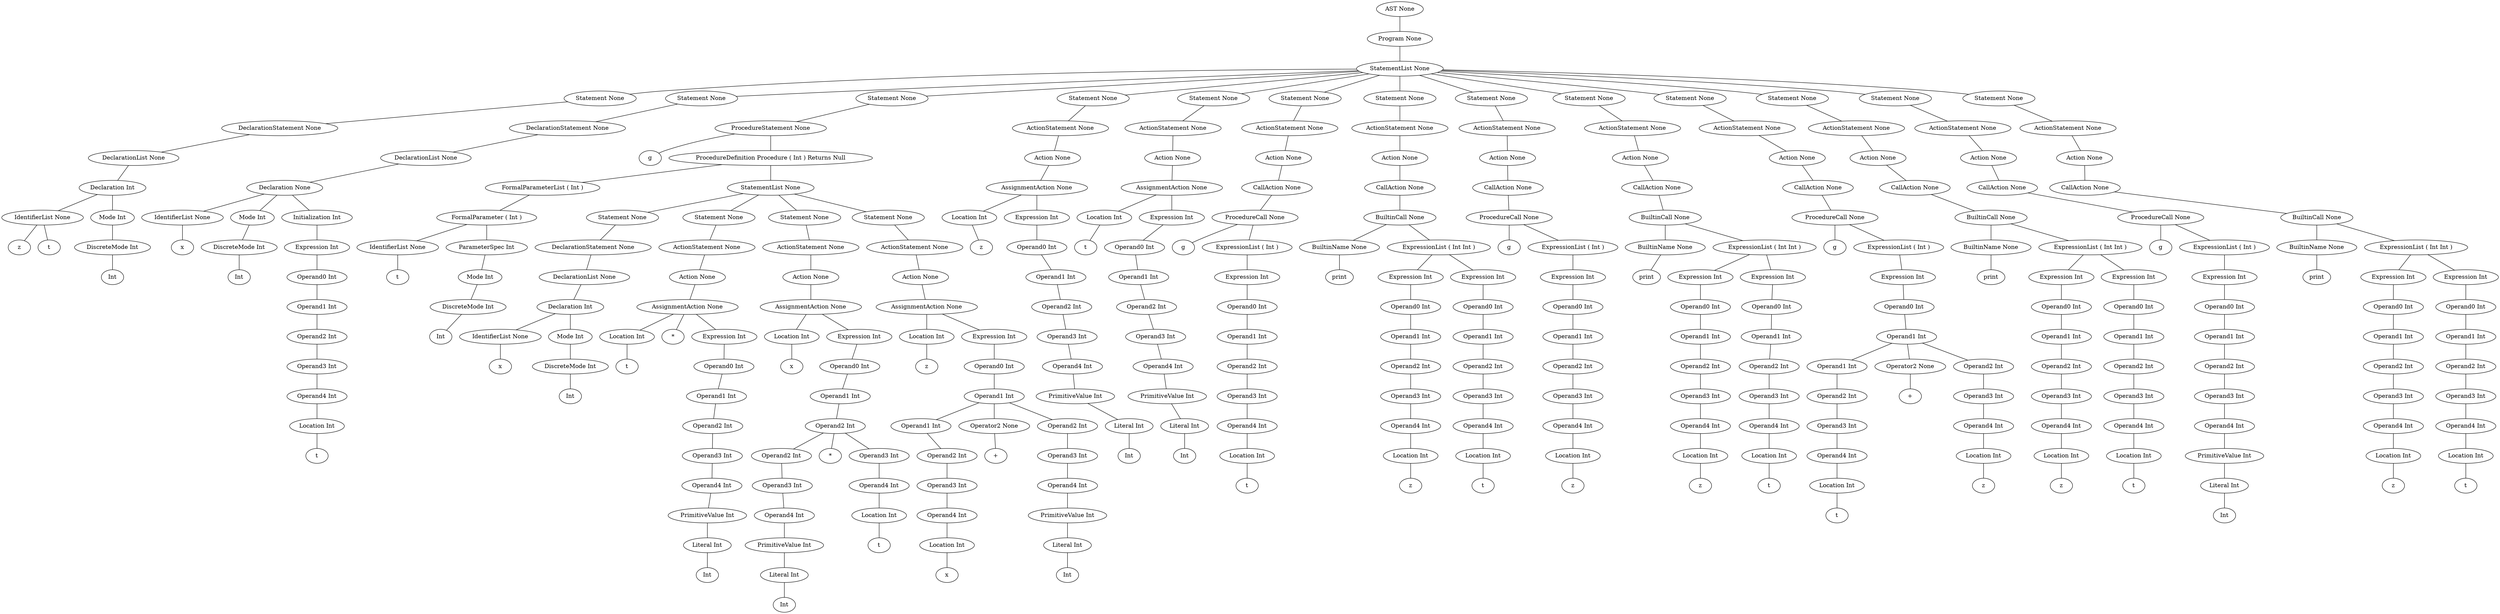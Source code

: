 graph G {
50688520 [label="AST None"];
50688632 [label="AST None"];
50688520 -- 50688632;
50688632 [label="Program None"];
50689528 [label="Program None"];
50688632 -- 50689528;
50689528 [label="StatementList None"];
46095832 [label="StatementList None"];
50689528 -- 46095832;
46095832 [label="Statement None"];
46096056 [label="Statement None"];
46095832 -- 46096056;
46096056 [label="DeclarationStatement None"];
46095608 [label="DeclarationStatement None"];
46096056 -- 46095608;
46095608 [label="DeclarationList None"];
50596944 [label="DeclarationList None"];
46095608 -- 50596944;
50596944 [label="Declaration Int"];
50596832 [label="Declaration Int"];
50596944 -- 50596832;
50596832 [label="IdentifierList None"];
9893117184844301681 [label=z];
50596832 -- 9893117184844301681;
11837586804638726602 [label=t];
50596832 -- 11837586804638726602;
46096112 [label="Declaration Int"];
50596944 -- 46096112;
46096112 [label="Mode Int"];
46095944 [label="Mode Int"];
46096112 -- 46095944;
46095944 [label="DiscreteMode Int"];
13328845893763445921 [label=Int];
46095944 -- 13328845893763445921;
50597168 [label="StatementList None"];
50689528 -- 50597168;
50597168 [label="Statement None"];
50626856 [label="Statement None"];
50597168 -- 50626856;
50626856 [label="DeclarationStatement None"];
50597224 [label="DeclarationStatement None"];
50626856 -- 50597224;
50597224 [label="DeclarationList None"];
50597448 [label="DeclarationList None"];
50597224 -- 50597448;
50597448 [label="Declaration None"];
50597056 [label="Declaration None"];
50597448 -- 50597056;
50597056 [label="IdentifierList None"];
11325224716097570980 [label=x];
50597056 -- 11325224716097570980;
50597280 [label="Declaration None"];
50597448 -- 50597280;
50597280 [label="Mode Int"];
50596888 [label="Mode Int"];
50597280 -- 50596888;
50596888 [label="DiscreteMode Int"];
13175013701533009218 [label=Int];
50596888 -- 13175013701533009218;
50626688 [label="Declaration None"];
50597448 -- 50626688;
50626688 [label="Initialization Int"];
50626632 [label="Initialization Int"];
50626688 -- 50626632;
50626632 [label="Expression Int"];
50597840 [label="Expression Int"];
50626632 -- 50597840;
50597840 [label="Operand0 Int"];
50597784 [label="Operand0 Int"];
50597840 -- 50597784;
50597784 [label="Operand1 Int"];
50597728 [label="Operand1 Int"];
50597784 -- 50597728;
50597728 [label="Operand2 Int"];
50597560 [label="Operand2 Int"];
50597728 -- 50597560;
50597560 [label="Operand3 Int"];
50597616 [label="Operand3 Int"];
50597560 -- 50597616;
50597616 [label="Operand4 Int"];
50597336 [label="Operand4 Int"];
50597616 -- 50597336;
50597336 [label="Location Int"];
12576437268598493659 [label=t];
50597336 -- 12576437268598493659;
50626912 [label="StatementList None"];
50689528 -- 50626912;
50626912 [label="Statement None"];
50629600 [label="Statement None"];
50626912 -- 50629600;
50629600 [label="ProcedureStatement None"];
9423913796656455116 [label=g];
50629600 -- 9423913796656455116;
50629096 [label="ProcedureStatement None"];
50629600 -- 50629096;
50629096 [label="ProcedureDefinition Procedure ( Int ) Returns Null"];
46095776 [label="ProcedureDefinition Procedure ( Int ) Returns Null"];
50629096 -- 46095776;
46095776 [label="FormalParameterList ( Int )"];
50627248 [label="FormalParameterList ( Int )"];
46095776 -- 50627248;
50627248 [label="FormalParameter ( Int )"];
46095552 [label="FormalParameter ( Int )"];
50627248 -- 46095552;
46095552 [label="IdentifierList None"];
9354375762492093493 [label=t];
46095552 -- 9354375762492093493;
50627136 [label="FormalParameter ( Int )"];
50627248 -- 50627136;
50627136 [label="ParameterSpec Int"];
50627192 [label="ParameterSpec Int"];
50627136 -- 50627192;
50627192 [label="Mode Int"];
50597672 [label="Mode Int"];
50627192 -- 50597672;
50597672 [label="DiscreteMode Int"];
9956334081941286023 [label=Int];
50597672 -- 9956334081941286023;
50630104 [label="ProcedureDefinition Procedure ( Int ) Returns Null"];
50629096 -- 50630104;
50630104 [label="StatementList None"];
50627640 [label="StatementList None"];
50630104 -- 50627640;
50627640 [label="Statement None"];
50628032 [label="Statement None"];
50627640 -- 50628032;
50628032 [label="DeclarationStatement None"];
50627416 [label="DeclarationStatement None"];
50628032 -- 50627416;
50627416 [label="DeclarationList None"];
50627808 [label="DeclarationList None"];
50627416 -- 50627808;
50627808 [label="Declaration Int"];
50627696 [label="Declaration Int"];
50627808 -- 50627696;
50627696 [label="IdentifierList None"];
11371210692787646673 [label=x];
50627696 -- 11371210692787646673;
50627752 [label="Declaration Int"];
50627808 -- 50627752;
50627752 [label="Mode Int"];
50627360 [label="Mode Int"];
50627752 -- 50627360;
50627360 [label="DiscreteMode Int"];
11724399919304703874 [label=Int];
50627360 -- 11724399919304703874;
50628984 [label="StatementList None"];
50630104 -- 50628984;
50628984 [label="Statement None"];
50628928 [label="Statement None"];
50628984 -- 50628928;
50628928 [label="ActionStatement None"];
50628088 [label="ActionStatement None"];
50628928 -- 50628088;
50628088 [label="Action None"];
50628816 [label="Action None"];
50628088 -- 50628816;
50628816 [label="AssignmentAction None"];
50628144 [label="AssignmentAction None"];
50628816 -- 50628144;
50628144 [label="Location Int"];
11971581460531046068 [label=t];
50628144 -- 11971581460531046068;
11583786026387911243 [label="*"];
50628816 -- 11583786026387911243;
50628760 [label="AssignmentAction None"];
50628816 -- 50628760;
50628760 [label="Expression Int"];
50628704 [label="Expression Int"];
50628760 -- 50628704;
50628704 [label="Operand0 Int"];
50628648 [label="Operand0 Int"];
50628704 -- 50628648;
50628648 [label="Operand1 Int"];
50628592 [label="Operand1 Int"];
50628648 -- 50628592;
50628592 [label="Operand2 Int"];
50628536 [label="Operand2 Int"];
50628592 -- 50628536;
50628536 [label="Operand3 Int"];
50628256 [label="Operand3 Int"];
50628536 -- 50628256;
50628256 [label="Operand4 Int"];
50628368 [label="Operand4 Int"];
50628256 -- 50628368;
50628368 [label="PrimitiveValue Int"];
50628200 [label="PrimitiveValue Int"];
50628368 -- 50628200;
50628200 [label="Literal Int"];
13026234591410569720 [label=Int];
50628200 -- 13026234591410569720;
50629936 [label="StatementList None"];
50630104 -- 50629936;
50629936 [label="Statement None"];
50629880 [label="Statement None"];
50629936 -- 50629880;
50629880 [label="ActionStatement None"];
50629040 [label="ActionStatement None"];
50629880 -- 50629040;
50629040 [label="Action None"];
50629208 [label="Action None"];
50629040 -- 50629208;
50629208 [label="AssignmentAction None"];
50627584 [label="AssignmentAction None"];
50629208 -- 50627584;
50627584 [label="Location Int"];
10141889518911738127 [label=x];
50627584 -- 10141889518911738127;
50629824 [label="AssignmentAction None"];
50629208 -- 50629824;
50629824 [label="Expression Int"];
50629768 [label="Expression Int"];
50629824 -- 50629768;
50629768 [label="Operand0 Int"];
50629432 [label="Operand0 Int"];
50629768 -- 50629432;
50629432 [label="Operand1 Int"];
50629656 [label="Operand1 Int"];
50629432 -- 50629656;
50629656 [label="Operand2 Int"];
50629320 [label="Operand2 Int"];
50629656 -- 50629320;
50629320 [label="Operand2 Int"];
50629264 [label="Operand2 Int"];
50629320 -- 50629264;
50629264 [label="Operand3 Int"];
50627976 [label="Operand3 Int"];
50629264 -- 50627976;
50627976 [label="Operand4 Int"];
50628312 [label="Operand4 Int"];
50627976 -- 50628312;
50628312 [label="PrimitiveValue Int"];
50628872 [label="PrimitiveValue Int"];
50628312 -- 50628872;
50628872 [label="Literal Int"];
13811234837259096441 [label=Int];
50628872 -- 13811234837259096441;
10863306203827282391 [label="*"];
50629656 -- 10863306203827282391;
50629488 [label="Operand2 Int"];
50629656 -- 50629488;
50629488 [label="Operand3 Int"];
50629544 [label="Operand3 Int"];
50629488 -- 50629544;
50629544 [label="Operand4 Int"];
50629376 [label="Operand4 Int"];
50629544 -- 50629376;
50629376 [label="Location Int"];
11990160852212976793 [label=t];
50629376 -- 11990160852212976793;
50647504 [label="StatementList None"];
50630104 -- 50647504;
50647504 [label="Statement None"];
50647336 [label="Statement None"];
50647504 -- 50647336;
50647336 [label="ActionStatement None"];
50630048 [label="ActionStatement None"];
50647336 -- 50630048;
50630048 [label="Action None"];
50647448 [label="Action None"];
50630048 -- 50647448;
50647448 [label="AssignmentAction None"];
50628480 [label="AssignmentAction None"];
50647448 -- 50628480;
50628480 [label="Location Int"];
11542271371610822155 [label=z];
50628480 -- 11542271371610822155;
50647392 [label="AssignmentAction None"];
50647448 -- 50647392;
50647392 [label="Expression Int"];
50630384 [label="Expression Int"];
50647392 -- 50630384;
50630384 [label="Operand0 Int"];
50647280 [label="Operand0 Int"];
50630384 -- 50647280;
50647280 [label="Operand1 Int"];
50630272 [label="Operand1 Int"];
50647280 -- 50630272;
50630272 [label="Operand1 Int"];
50630216 [label="Operand1 Int"];
50630272 -- 50630216;
50630216 [label="Operand2 Int"];
50627920 [label="Operand2 Int"];
50630216 -- 50627920;
50627920 [label="Operand3 Int"];
50629712 [label="Operand3 Int"];
50627920 -- 50629712;
50629712 [label="Operand4 Int"];
50629992 [label="Operand4 Int"];
50629712 -- 50629992;
50629992 [label="Location Int"];
12776883588064768764 [label=x];
50629992 -- 12776883588064768764;
50630328 [label="Operand1 Int"];
50647280 -- 50630328;
50630328 [label="Operator2 None"];
10776496049411010961 [label="+"];
50630328 -- 10776496049411010961;
50647224 [label="Operand1 Int"];
50647280 -- 50647224;
50647224 [label="Operand2 Int"];
50647168 [label="Operand2 Int"];
50647224 -- 50647168;
50647168 [label="Operand3 Int"];
50630608 [label="Operand3 Int"];
50647168 -- 50630608;
50630608 [label="Operand4 Int"];
50630496 [label="Operand4 Int"];
50630608 -- 50630496;
50630496 [label="PrimitiveValue Int"];
50630160 [label="PrimitiveValue Int"];
50630496 -- 50630160;
50630160 [label="Literal Int"];
13054186083228480959 [label=Int];
50630160 -- 13054186083228480959;
50627528 [label="StatementList None"];
50689528 -- 50627528;
50627528 [label="Statement None"];
50647840 [label="Statement None"];
50627528 -- 50647840;
50647840 [label="ActionStatement None"];
50627080 [label="ActionStatement None"];
50647840 -- 50627080;
50627080 [label="Action None"];
50647112 [label="Action None"];
50627080 -- 50647112;
50647112 [label="AssignmentAction None"];
50597112 [label="AssignmentAction None"];
50647112 -- 50597112;
50597112 [label="Location Int"];
9586102261774588243 [label=z];
50597112 -- 9586102261774588243;
50647616 [label="AssignmentAction None"];
50647112 -- 50647616;
50647616 [label="Expression Int"];
50647784 [label="Expression Int"];
50647616 -- 50647784;
50647784 [label="Operand0 Int"];
50647672 [label="Operand0 Int"];
50647784 -- 50647672;
50647672 [label="Operand1 Int"];
50647728 [label="Operand1 Int"];
50647672 -- 50647728;
50647728 [label="Operand2 Int"];
50647952 [label="Operand2 Int"];
50647728 -- 50647952;
50647952 [label="Operand3 Int"];
50597504 [label="Operand3 Int"];
50647952 -- 50597504;
50597504 [label="Operand4 Int"];
50626968 [label="Operand4 Int"];
50597504 -- 50626968;
50626968 [label="PrimitiveValue Int"];
50630440 [label="PrimitiveValue Int"];
50626968 -- 50630440;
50630440 [label="Literal Int"];
9297455060926396109 [label=Int];
50630440 -- 9297455060926396109;
50648736 [label="StatementList None"];
50689528 -- 50648736;
50648736 [label="Statement None"];
50648680 [label="Statement None"];
50648736 -- 50648680;
50648680 [label="ActionStatement None"];
50648064 [label="ActionStatement None"];
50648680 -- 50648064;
50648064 [label="Action None"];
50648568 [label="Action None"];
50648064 -- 50648568;
50648568 [label="AssignmentAction None"];
50626744 [label="AssignmentAction None"];
50648568 -- 50626744;
50626744 [label="Location Int"];
9843482971315299497 [label=t];
50626744 -- 9843482971315299497;
50648512 [label="AssignmentAction None"];
50648568 -- 50648512;
50648512 [label="Expression Int"];
50648456 [label="Expression Int"];
50648512 -- 50648456;
50648456 [label="Operand0 Int"];
50648400 [label="Operand0 Int"];
50648456 -- 50648400;
50648400 [label="Operand1 Int"];
50648344 [label="Operand1 Int"];
50648400 -- 50648344;
50648344 [label="Operand2 Int"];
50648288 [label="Operand2 Int"];
50648344 -- 50648288;
50648288 [label="Operand3 Int"];
50627024 [label="Operand3 Int"];
50648288 -- 50627024;
50627024 [label="Operand4 Int"];
50647560 [label="Operand4 Int"];
50627024 -- 50647560;
50647560 [label="PrimitiveValue Int"];
50648008 [label="PrimitiveValue Int"];
50647560 -- 50648008;
50648008 [label="Literal Int"];
13001044275233888308 [label=Int];
50648008 -- 13001044275233888308;
50648904 [label="StatementList None"];
50689528 -- 50648904;
50648904 [label="Statement None"];
50649464 [label="Statement None"];
50648904 -- 50649464;
50649464 [label="ActionStatement None"];
50649352 [label="ActionStatement None"];
50649464 -- 50649352;
50649352 [label="Action None"];
50648792 [label="Action None"];
50649352 -- 50648792;
50648792 [label="CallAction None"];
50649240 [label="CallAction None"];
50648792 -- 50649240;
50649240 [label="ProcedureCall None"];
9910015962517521242 [label=g];
50649240 -- 9910015962517521242;
50649184 [label="ProcedureCall None"];
50649240 -- 50649184;
50649184 [label="ExpressionList ( Int )"];
50649128 [label="ExpressionList ( Int )"];
50649184 -- 50649128;
50649128 [label="Expression Int"];
50649072 [label="Expression Int"];
50649128 -- 50649072;
50649072 [label="Operand0 Int"];
50648624 [label="Operand0 Int"];
50649072 -- 50648624;
50648624 [label="Operand1 Int"];
50647896 [label="Operand1 Int"];
50648624 -- 50647896;
50647896 [label="Operand2 Int"];
50648848 [label="Operand2 Int"];
50647896 -- 50648848;
50648848 [label="Operand3 Int"];
50648960 [label="Operand3 Int"];
50648848 -- 50648960;
50648960 [label="Operand4 Int"];
50627472 [label="Operand4 Int"];
50648960 -- 50627472;
50627472 [label="Location Int"];
12685291599827022132 [label=t];
50627472 -- 12685291599827022132;
50649576 [label="StatementList None"];
50689528 -- 50649576;
50649576 [label="Statement None"];
50650024 [label="Statement None"];
50649576 -- 50650024;
50650024 [label="ActionStatement None"];
50650752 [label="ActionStatement None"];
50650024 -- 50650752;
50650752 [label="Action None"];
50649632 [label="Action None"];
50650752 -- 50649632;
50649632 [label="CallAction None"];
50650136 [label="CallAction None"];
50649632 -- 50650136;
50650136 [label="BuiltinCall None"];
50648232 [label="BuiltinCall None"];
50650136 -- 50648232;
50648232 [label="BuiltinName None"];
12675784367482792163 [label=print];
50648232 -- 12675784367482792163;
50650584 [label="BuiltinCall None"];
50650136 -- 50650584;
50650584 [label="ExpressionList ( Int Int )"];
50649968 [label="ExpressionList ( Int Int )"];
50650584 -- 50649968;
50649968 [label="Expression Int"];
50649912 [label="Expression Int"];
50649968 -- 50649912;
50649912 [label="Operand0 Int"];
50649856 [label="Operand0 Int"];
50649912 -- 50649856;
50649856 [label="Operand1 Int"];
50649800 [label="Operand1 Int"];
50649856 -- 50649800;
50649800 [label="Operand2 Int"];
50648120 [label="Operand2 Int"];
50649800 -- 50648120;
50648120 [label="Operand3 Int"];
50649688 [label="Operand3 Int"];
50648120 -- 50649688;
50649688 [label="Operand4 Int"];
50649016 [label="Operand4 Int"];
50649688 -- 50649016;
50649016 [label="Location Int"];
13657954814439599792 [label=z];
50649016 -- 13657954814439599792;
50650528 [label="ExpressionList ( Int Int )"];
50650584 -- 50650528;
50650528 [label="Expression Int"];
50650472 [label="Expression Int"];
50650528 -- 50650472;
50650472 [label="Operand0 Int"];
50650416 [label="Operand0 Int"];
50650472 -- 50650416;
50650416 [label="Operand1 Int"];
50650360 [label="Operand1 Int"];
50650416 -- 50650360;
50650360 [label="Operand2 Int"];
50650192 [label="Operand2 Int"];
50650360 -- 50650192;
50650192 [label="Operand3 Int"];
50650248 [label="Operand3 Int"];
50650192 -- 50650248;
50650248 [label="Operand4 Int"];
50650080 [label="Operand4 Int"];
50650248 -- 50650080;
50650080 [label="Location Int"];
11397698987597713595 [label=t];
50650080 -- 11397698987597713595;
50650920 [label="StatementList None"];
50689528 -- 50650920;
50650920 [label="Statement None"];
50663832 [label="Statement None"];
50650920 -- 50663832;
50663832 [label="ActionStatement None"];
50651032 [label="ActionStatement None"];
50663832 -- 50651032;
50651032 [label="Action None"];
50649744 [label="Action None"];
50651032 -- 50649744;
50649744 [label="CallAction None"];
50663608 [label="CallAction None"];
50649744 -- 50663608;
50663608 [label="ProcedureCall None"];
9472793127471242931 [label=g];
50663608 -- 9472793127471242931;
50663552 [label="ProcedureCall None"];
50663608 -- 50663552;
50663552 [label="ExpressionList ( Int )"];
50663496 [label="ExpressionList ( Int )"];
50663552 -- 50663496;
50663496 [label="Expression Int"];
50651088 [label="Expression Int"];
50663496 -- 50651088;
50651088 [label="Operand0 Int"];
50650304 [label="Operand0 Int"];
50651088 -- 50650304;
50650304 [label="Operand1 Int"];
50649296 [label="Operand1 Int"];
50650304 -- 50649296;
50649296 [label="Operand2 Int"];
50650864 [label="Operand2 Int"];
50649296 -- 50650864;
50650864 [label="Operand3 Int"];
50650976 [label="Operand3 Int"];
50650864 -- 50650976;
50650976 [label="Operand4 Int"];
50649408 [label="Operand4 Int"];
50650976 -- 50649408;
50649408 [label="Location Int"];
11744219964433499005 [label=z];
50649408 -- 11744219964433499005;
50664000 [label="StatementList None"];
50689528 -- 50664000;
50664000 [label="Statement None"];
50664336 [label="Statement None"];
50664000 -- 50664336;
50664336 [label="ActionStatement None"];
50665064 [label="ActionStatement None"];
50664336 -- 50665064;
50665064 [label="Action None"];
50650640 [label="Action None"];
50665064 -- 50650640;
50650640 [label="CallAction None"];
50664448 [label="CallAction None"];
50650640 -- 50664448;
50664448 [label="BuiltinCall None"];
50650808 [label="BuiltinCall None"];
50664448 -- 50650808;
50650808 [label="BuiltinName None"];
11868362316421220193 [label=print];
50650808 -- 11868362316421220193;
50664896 [label="BuiltinCall None"];
50664448 -- 50664896;
50664896 [label="ExpressionList ( Int Int )"];
50664280 [label="ExpressionList ( Int Int )"];
50664896 -- 50664280;
50664280 [label="Expression Int"];
50664224 [label="Expression Int"];
50664280 -- 50664224;
50664224 [label="Operand0 Int"];
50664168 [label="Operand0 Int"];
50664224 -- 50664168;
50664168 [label="Operand1 Int"];
50664112 [label="Operand1 Int"];
50664168 -- 50664112;
50664112 [label="Operand2 Int"];
50650696 [label="Operand2 Int"];
50664112 -- 50650696;
50650696 [label="Operand3 Int"];
50663944 [label="Operand3 Int"];
50650696 -- 50663944;
50663944 [label="Operand4 Int"];
50663664 [label="Operand4 Int"];
50663944 -- 50663664;
50663664 [label="Location Int"];
13173333753495013660 [label=z];
50663664 -- 13173333753495013660;
50664840 [label="ExpressionList ( Int Int )"];
50664896 -- 50664840;
50664840 [label="Expression Int"];
50664784 [label="Expression Int"];
50664840 -- 50664784;
50664784 [label="Operand0 Int"];
50664728 [label="Operand0 Int"];
50664784 -- 50664728;
50664728 [label="Operand1 Int"];
50664672 [label="Operand1 Int"];
50664728 -- 50664672;
50664672 [label="Operand2 Int"];
50664504 [label="Operand2 Int"];
50664672 -- 50664504;
50664504 [label="Operand3 Int"];
50664560 [label="Operand3 Int"];
50664504 -- 50664560;
50664560 [label="Operand4 Int"];
50664392 [label="Operand4 Int"];
50664560 -- 50664392;
50664392 [label="Location Int"];
9738853544378387867 [label=t];
50664392 -- 9738853544378387867;
50665176 [label="StatementList None"];
50689528 -- 50665176;
50665176 [label="Statement None"];
50666072 [label="Statement None"];
50665176 -- 50666072;
50666072 [label="ActionStatement None"];
50665960 [label="ActionStatement None"];
50666072 -- 50665960;
50665960 [label="Action None"];
50664056 [label="Action None"];
50665960 -- 50664056;
50664056 [label="CallAction None"];
50665456 [label="CallAction None"];
50664056 -- 50665456;
50665456 [label="ProcedureCall None"];
13735978811780447308 [label=g];
50665456 -- 13735978811780447308;
50665904 [label="ProcedureCall None"];
50665456 -- 50665904;
50665904 [label="ExpressionList ( Int )"];
50665848 [label="ExpressionList ( Int )"];
50665904 -- 50665848;
50665848 [label="Expression Int"];
50665400 [label="Expression Int"];
50665848 -- 50665400;
50665400 [label="Operand0 Int"];
50665736 [label="Operand0 Int"];
50665400 -- 50665736;
50665736 [label="Operand1 Int"];
50664616 [label="Operand1 Int"];
50665736 -- 50664616;
50664616 [label="Operand1 Int"];
50663720 [label="Operand1 Int"];
50664616 -- 50663720;
50663720 [label="Operand2 Int"];
50664952 [label="Operand2 Int"];
50663720 -- 50664952;
50664952 [label="Operand3 Int"];
50665232 [label="Operand3 Int"];
50664952 -- 50665232;
50665232 [label="Operand4 Int"];
50663776 [label="Operand4 Int"];
50665232 -- 50663776;
50663776 [label="Location Int"];
10724216596497107692 [label=t];
50663776 -- 10724216596497107692;
50665344 [label="Operand1 Int"];
50665736 -- 50665344;
50665344 [label="Operator2 None"];
12224931746300137827 [label="+"];
50665344 -- 12224931746300137827;
50665680 [label="Operand1 Int"];
50665736 -- 50665680;
50665680 [label="Operand2 Int"];
50665568 [label="Operand2 Int"];
50665680 -- 50665568;
50665568 [label="Operand3 Int"];
50665512 [label="Operand3 Int"];
50665568 -- 50665512;
50665512 [label="Operand4 Int"];
50665288 [label="Operand4 Int"];
50665512 -- 50665288;
50665288 [label="Location Int"];
10685693572827030235 [label=z];
50665288 -- 10685693572827030235;
50666184 [label="StatementList None"];
50689528 -- 50666184;
50666184 [label="Statement None"];
50666632 [label="Statement None"];
50666184 -- 50666632;
50666632 [label="ActionStatement None"];
50667360 [label="ActionStatement None"];
50666632 -- 50667360;
50667360 [label="Action None"];
50666240 [label="Action None"];
50667360 -- 50666240;
50666240 [label="CallAction None"];
50666744 [label="CallAction None"];
50666240 -- 50666744;
50666744 [label="BuiltinCall None"];
50665120 [label="BuiltinCall None"];
50666744 -- 50665120;
50665120 [label="BuiltinName None"];
13013325131917373351 [label=print];
50665120 -- 13013325131917373351;
50667192 [label="BuiltinCall None"];
50666744 -- 50667192;
50667192 [label="ExpressionList ( Int Int )"];
50666576 [label="ExpressionList ( Int Int )"];
50667192 -- 50666576;
50666576 [label="Expression Int"];
50666520 [label="Expression Int"];
50666576 -- 50666520;
50666520 [label="Operand0 Int"];
50666464 [label="Operand0 Int"];
50666520 -- 50666464;
50666464 [label="Operand1 Int"];
50666408 [label="Operand1 Int"];
50666464 -- 50666408;
50666408 [label="Operand2 Int"];
50665008 [label="Operand2 Int"];
50666408 -- 50665008;
50665008 [label="Operand3 Int"];
50666296 [label="Operand3 Int"];
50665008 -- 50666296;
50666296 [label="Operand4 Int"];
50665624 [label="Operand4 Int"];
50666296 -- 50665624;
50665624 [label="Location Int"];
9902822590993706417 [label=z];
50665624 -- 9902822590993706417;
50667136 [label="ExpressionList ( Int Int )"];
50667192 -- 50667136;
50667136 [label="Expression Int"];
50667080 [label="Expression Int"];
50667136 -- 50667080;
50667080 [label="Operand0 Int"];
50667024 [label="Operand0 Int"];
50667080 -- 50667024;
50667024 [label="Operand1 Int"];
50666968 [label="Operand1 Int"];
50667024 -- 50666968;
50666968 [label="Operand2 Int"];
50666800 [label="Operand2 Int"];
50666968 -- 50666800;
50666800 [label="Operand3 Int"];
50666856 [label="Operand3 Int"];
50666800 -- 50666856;
50666856 [label="Operand4 Int"];
50666688 [label="Operand4 Int"];
50666856 -- 50666688;
50666688 [label="Location Int"];
10792186935267050160 [label=t];
50666688 -- 10792186935267050160;
50667472 [label="StatementList None"];
50689528 -- 50667472;
50667472 [label="Statement None"];
50688688 [label="Statement None"];
50667472 -- 50688688;
50688688 [label="ActionStatement None"];
50688576 [label="ActionStatement None"];
50688688 -- 50688576;
50688576 [label="Action None"];
50666352 [label="Action None"];
50688576 -- 50666352;
50666352 [label="CallAction None"];
50688464 [label="CallAction None"];
50666352 -- 50688464;
50688464 [label="ProcedureCall None"];
12183654280016904519 [label=g];
50688464 -- 12183654280016904519;
50688408 [label="ProcedureCall None"];
50688464 -- 50688408;
50688408 [label="ExpressionList ( Int )"];
50688352 [label="ExpressionList ( Int )"];
50688408 -- 50688352;
50688352 [label="Expression Int"];
50688296 [label="Expression Int"];
50688352 -- 50688296;
50688296 [label="Operand0 Int"];
50688240 [label="Operand0 Int"];
50688296 -- 50688240;
50688240 [label="Operand1 Int"];
50688072 [label="Operand1 Int"];
50688240 -- 50688072;
50688072 [label="Operand2 Int"];
50665792 [label="Operand2 Int"];
50688072 -- 50665792;
50665792 [label="Operand3 Int"];
50667248 [label="Operand3 Int"];
50665792 -- 50667248;
50667248 [label="Operand4 Int"];
50666912 [label="Operand4 Int"];
50667248 -- 50666912;
50666912 [label="PrimitiveValue Int"];
50666016 [label="PrimitiveValue Int"];
50666912 -- 50666016;
50666016 [label="Literal Int"];
10872701532995964958 [label=Int];
50666016 -- 10872701532995964958;
50688800 [label="StatementList None"];
50689528 -- 50688800;
50688800 [label="Statement None"];
50689248 [label="Statement None"];
50688800 -- 50689248;
50689248 [label="ActionStatement None"];
50689976 [label="ActionStatement None"];
50689248 -- 50689976;
50689976 [label="Action None"];
50688856 [label="Action None"];
50689976 -- 50688856;
50688856 [label="CallAction None"];
50689360 [label="CallAction None"];
50688856 -- 50689360;
50689360 [label="BuiltinCall None"];
50667416 [label="BuiltinCall None"];
50689360 -- 50667416;
50667416 [label="BuiltinName None"];
9890431215327960502 [label=print];
50667416 -- 9890431215327960502;
50689808 [label="BuiltinCall None"];
50689360 -- 50689808;
50689808 [label="ExpressionList ( Int Int )"];
50689192 [label="ExpressionList ( Int Int )"];
50689808 -- 50689192;
50689192 [label="Expression Int"];
50689136 [label="Expression Int"];
50689192 -- 50689136;
50689136 [label="Operand0 Int"];
50689080 [label="Operand0 Int"];
50689136 -- 50689080;
50689080 [label="Operand1 Int"];
50689024 [label="Operand1 Int"];
50689080 -- 50689024;
50689024 [label="Operand2 Int"];
50667304 [label="Operand2 Int"];
50689024 -- 50667304;
50667304 [label="Operand3 Int"];
50688912 [label="Operand3 Int"];
50667304 -- 50688912;
50688912 [label="Operand4 Int"];
50688184 [label="Operand4 Int"];
50688912 -- 50688184;
50688184 [label="Location Int"];
12113477023536527442 [label=z];
50688184 -- 12113477023536527442;
50689752 [label="ExpressionList ( Int Int )"];
50689808 -- 50689752;
50689752 [label="Expression Int"];
50689696 [label="Expression Int"];
50689752 -- 50689696;
50689696 [label="Operand0 Int"];
50689640 [label="Operand0 Int"];
50689696 -- 50689640;
50689640 [label="Operand1 Int"];
50689584 [label="Operand1 Int"];
50689640 -- 50689584;
50689584 [label="Operand2 Int"];
50689416 [label="Operand2 Int"];
50689584 -- 50689416;
50689416 [label="Operand3 Int"];
50689472 [label="Operand3 Int"];
50689416 -- 50689472;
50689472 [label="Operand4 Int"];
50689304 [label="Operand4 Int"];
50689472 -- 50689304;
50689304 [label="Location Int"];
12196940597935220912 [label=t];
50689304 -- 12196940597935220912;
}
